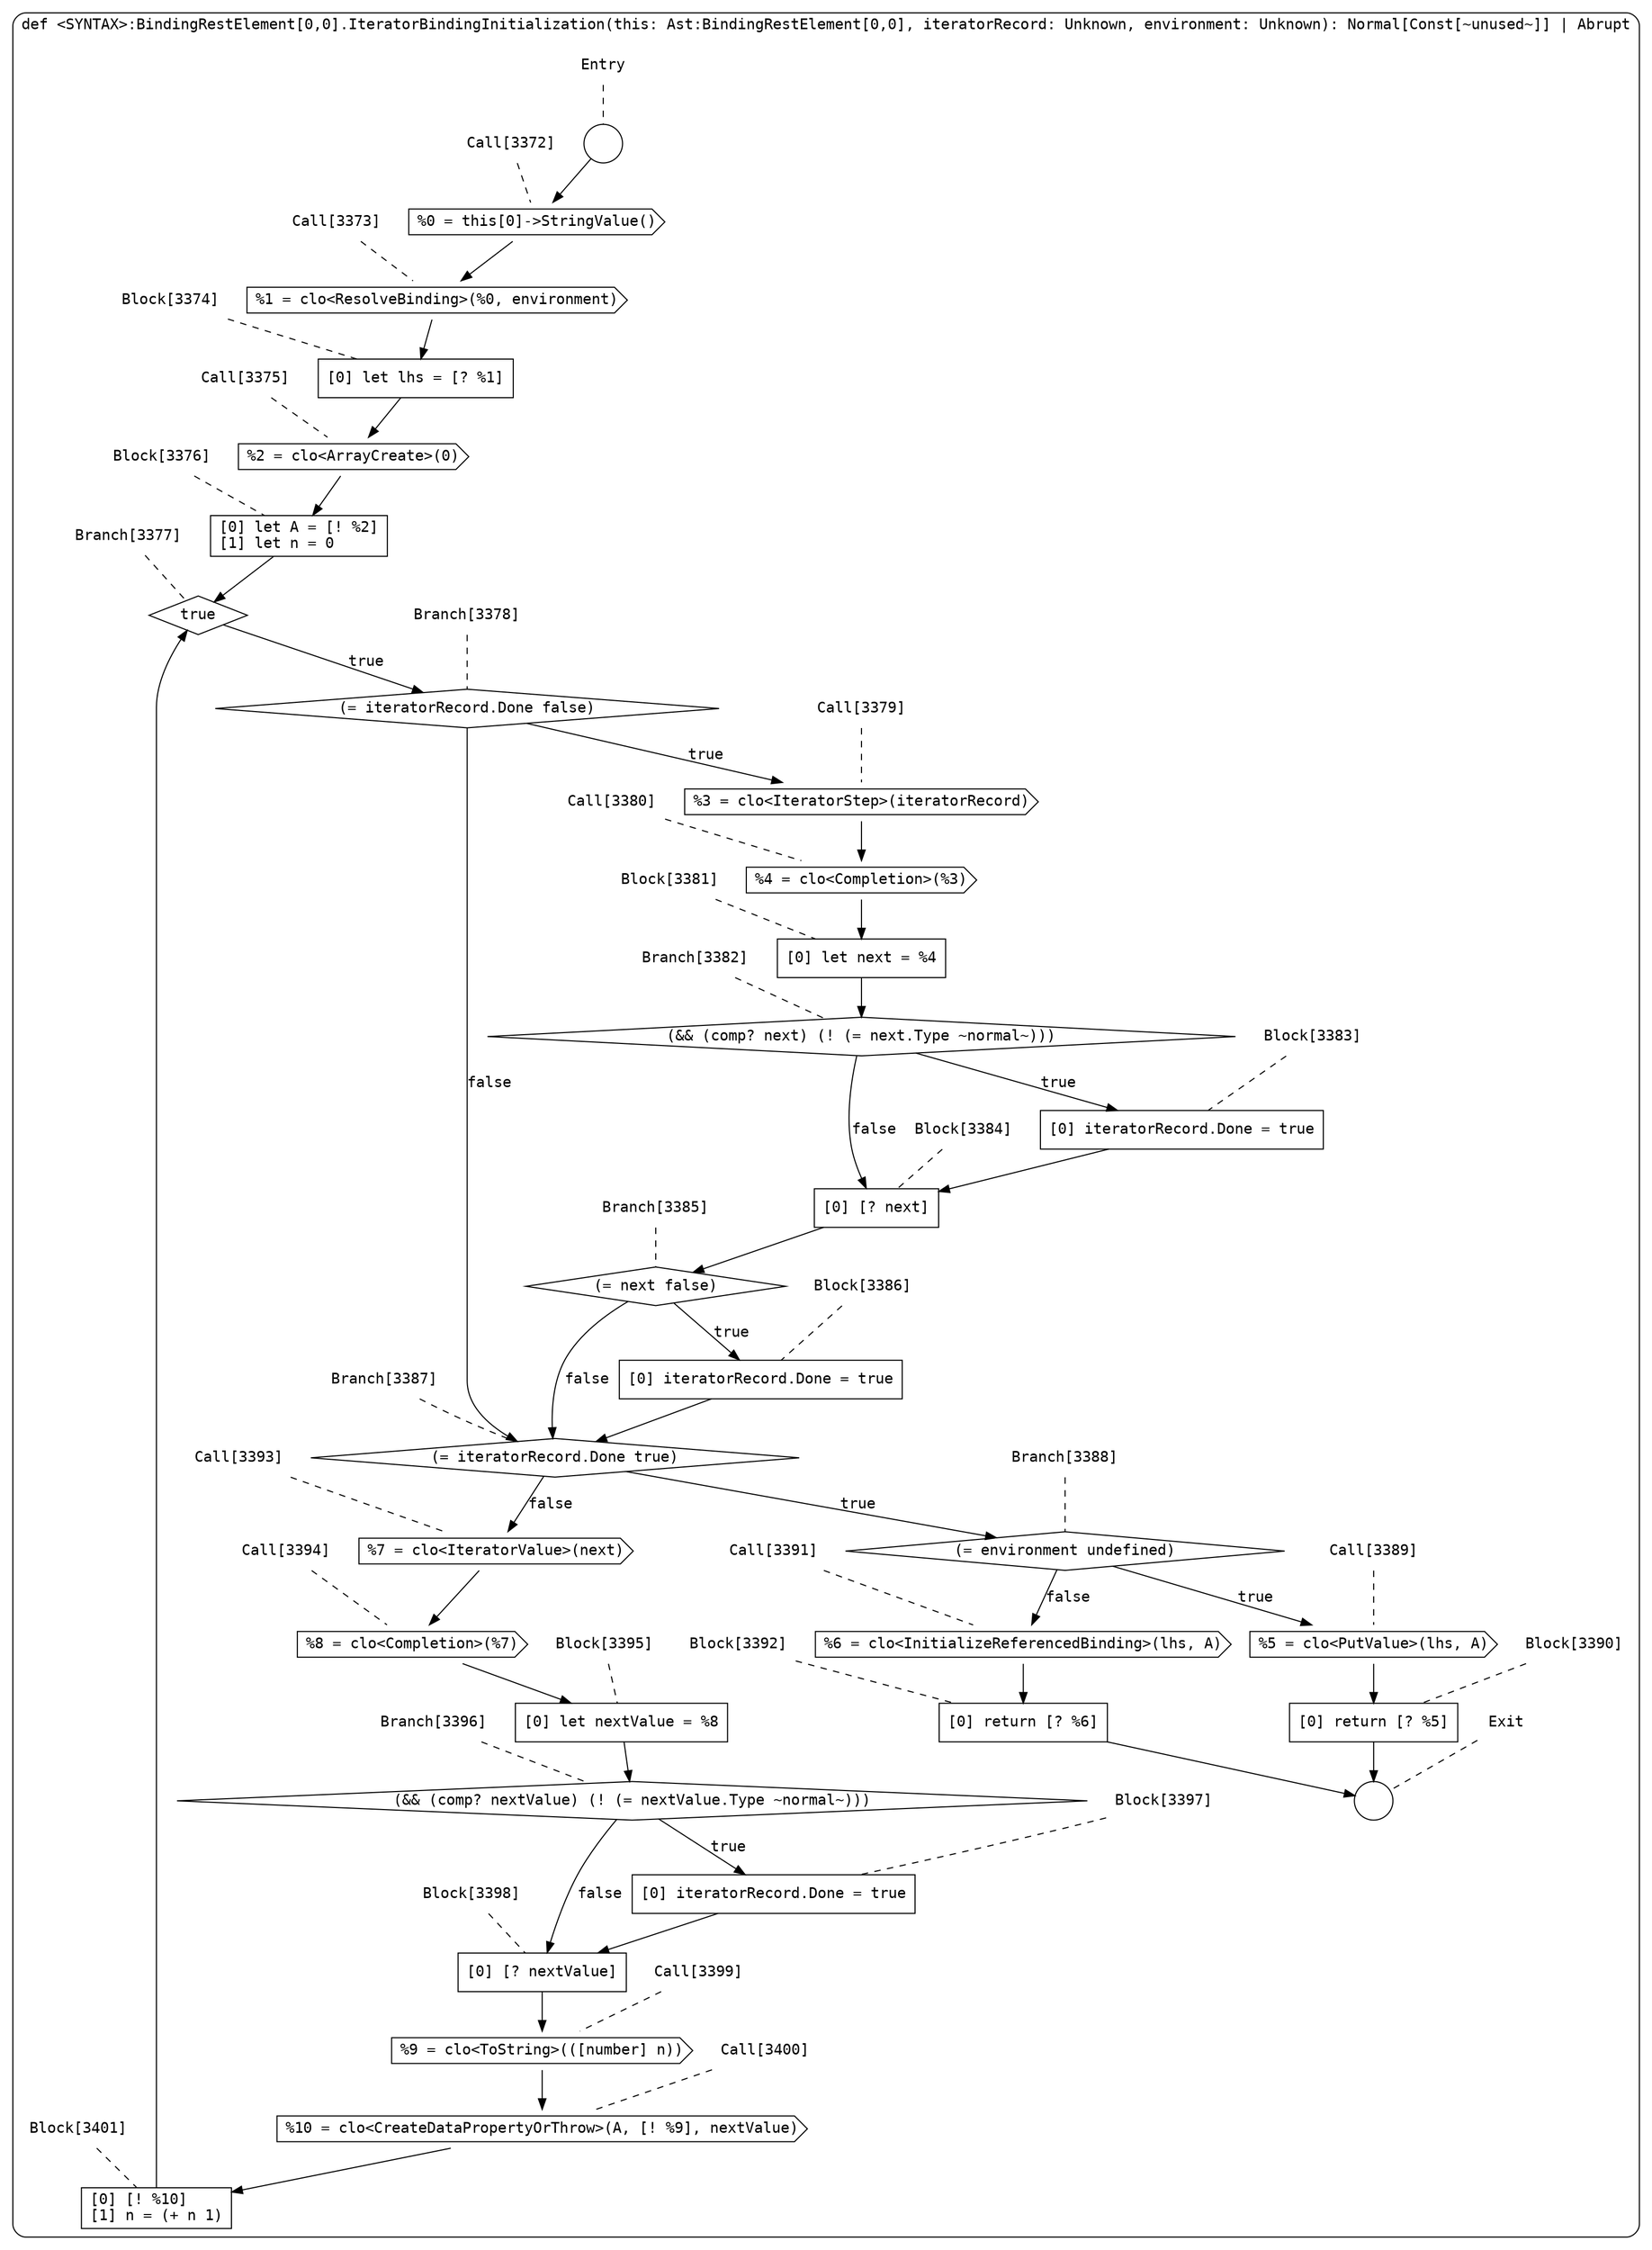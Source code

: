 digraph {
  graph [fontname = "Consolas"]
  node [fontname = "Consolas"]
  edge [fontname = "Consolas"]
  subgraph cluster869 {
    label = "def <SYNTAX>:BindingRestElement[0,0].IteratorBindingInitialization(this: Ast:BindingRestElement[0,0], iteratorRecord: Unknown, environment: Unknown): Normal[Const[~unused~]] | Abrupt"
    style = rounded
    cluster869_entry_name [shape=none, label=<<font color="black">Entry</font>>]
    cluster869_entry_name -> cluster869_entry [arrowhead=none, color="black", style=dashed]
    cluster869_entry [shape=circle label=" " color="black" fillcolor="white" style=filled]
    cluster869_entry -> node3372 [color="black"]
    cluster869_exit_name [shape=none, label=<<font color="black">Exit</font>>]
    cluster869_exit_name -> cluster869_exit [arrowhead=none, color="black", style=dashed]
    cluster869_exit [shape=circle label=" " color="black" fillcolor="white" style=filled]
    node3372_name [shape=none, label=<<font color="black">Call[3372]</font>>]
    node3372_name -> node3372 [arrowhead=none, color="black", style=dashed]
    node3372 [shape=cds, label=<<font color="black">%0 = this[0]-&gt;StringValue()</font>> color="black" fillcolor="white", style=filled]
    node3372 -> node3373 [color="black"]
    node3373_name [shape=none, label=<<font color="black">Call[3373]</font>>]
    node3373_name -> node3373 [arrowhead=none, color="black", style=dashed]
    node3373 [shape=cds, label=<<font color="black">%1 = clo&lt;ResolveBinding&gt;(%0, environment)</font>> color="black" fillcolor="white", style=filled]
    node3373 -> node3374 [color="black"]
    node3374_name [shape=none, label=<<font color="black">Block[3374]</font>>]
    node3374_name -> node3374 [arrowhead=none, color="black", style=dashed]
    node3374 [shape=box, label=<<font color="black">[0] let lhs = [? %1]<BR ALIGN="LEFT"/></font>> color="black" fillcolor="white", style=filled]
    node3374 -> node3375 [color="black"]
    node3375_name [shape=none, label=<<font color="black">Call[3375]</font>>]
    node3375_name -> node3375 [arrowhead=none, color="black", style=dashed]
    node3375 [shape=cds, label=<<font color="black">%2 = clo&lt;ArrayCreate&gt;(0)</font>> color="black" fillcolor="white", style=filled]
    node3375 -> node3376 [color="black"]
    node3376_name [shape=none, label=<<font color="black">Block[3376]</font>>]
    node3376_name -> node3376 [arrowhead=none, color="black", style=dashed]
    node3376 [shape=box, label=<<font color="black">[0] let A = [! %2]<BR ALIGN="LEFT"/>[1] let n = 0<BR ALIGN="LEFT"/></font>> color="black" fillcolor="white", style=filled]
    node3376 -> node3377 [color="black"]
    node3377_name [shape=none, label=<<font color="black">Branch[3377]</font>>]
    node3377_name -> node3377 [arrowhead=none, color="black", style=dashed]
    node3377 [shape=diamond, label=<<font color="black">true</font>> color="black" fillcolor="white", style=filled]
    node3377 -> node3378 [label=<<font color="black">true</font>> color="black"]
    node3378_name [shape=none, label=<<font color="black">Branch[3378]</font>>]
    node3378_name -> node3378 [arrowhead=none, color="black", style=dashed]
    node3378 [shape=diamond, label=<<font color="black">(= iteratorRecord.Done false)</font>> color="black" fillcolor="white", style=filled]
    node3378 -> node3379 [label=<<font color="black">true</font>> color="black"]
    node3378 -> node3387 [label=<<font color="black">false</font>> color="black"]
    node3379_name [shape=none, label=<<font color="black">Call[3379]</font>>]
    node3379_name -> node3379 [arrowhead=none, color="black", style=dashed]
    node3379 [shape=cds, label=<<font color="black">%3 = clo&lt;IteratorStep&gt;(iteratorRecord)</font>> color="black" fillcolor="white", style=filled]
    node3379 -> node3380 [color="black"]
    node3387_name [shape=none, label=<<font color="black">Branch[3387]</font>>]
    node3387_name -> node3387 [arrowhead=none, color="black", style=dashed]
    node3387 [shape=diamond, label=<<font color="black">(= iteratorRecord.Done true)</font>> color="black" fillcolor="white", style=filled]
    node3387 -> node3388 [label=<<font color="black">true</font>> color="black"]
    node3387 -> node3393 [label=<<font color="black">false</font>> color="black"]
    node3380_name [shape=none, label=<<font color="black">Call[3380]</font>>]
    node3380_name -> node3380 [arrowhead=none, color="black", style=dashed]
    node3380 [shape=cds, label=<<font color="black">%4 = clo&lt;Completion&gt;(%3)</font>> color="black" fillcolor="white", style=filled]
    node3380 -> node3381 [color="black"]
    node3388_name [shape=none, label=<<font color="black">Branch[3388]</font>>]
    node3388_name -> node3388 [arrowhead=none, color="black", style=dashed]
    node3388 [shape=diamond, label=<<font color="black">(= environment undefined)</font>> color="black" fillcolor="white", style=filled]
    node3388 -> node3389 [label=<<font color="black">true</font>> color="black"]
    node3388 -> node3391 [label=<<font color="black">false</font>> color="black"]
    node3393_name [shape=none, label=<<font color="black">Call[3393]</font>>]
    node3393_name -> node3393 [arrowhead=none, color="black", style=dashed]
    node3393 [shape=cds, label=<<font color="black">%7 = clo&lt;IteratorValue&gt;(next)</font>> color="black" fillcolor="white", style=filled]
    node3393 -> node3394 [color="black"]
    node3381_name [shape=none, label=<<font color="black">Block[3381]</font>>]
    node3381_name -> node3381 [arrowhead=none, color="black", style=dashed]
    node3381 [shape=box, label=<<font color="black">[0] let next = %4<BR ALIGN="LEFT"/></font>> color="black" fillcolor="white", style=filled]
    node3381 -> node3382 [color="black"]
    node3389_name [shape=none, label=<<font color="black">Call[3389]</font>>]
    node3389_name -> node3389 [arrowhead=none, color="black", style=dashed]
    node3389 [shape=cds, label=<<font color="black">%5 = clo&lt;PutValue&gt;(lhs, A)</font>> color="black" fillcolor="white", style=filled]
    node3389 -> node3390 [color="black"]
    node3391_name [shape=none, label=<<font color="black">Call[3391]</font>>]
    node3391_name -> node3391 [arrowhead=none, color="black", style=dashed]
    node3391 [shape=cds, label=<<font color="black">%6 = clo&lt;InitializeReferencedBinding&gt;(lhs, A)</font>> color="black" fillcolor="white", style=filled]
    node3391 -> node3392 [color="black"]
    node3394_name [shape=none, label=<<font color="black">Call[3394]</font>>]
    node3394_name -> node3394 [arrowhead=none, color="black", style=dashed]
    node3394 [shape=cds, label=<<font color="black">%8 = clo&lt;Completion&gt;(%7)</font>> color="black" fillcolor="white", style=filled]
    node3394 -> node3395 [color="black"]
    node3382_name [shape=none, label=<<font color="black">Branch[3382]</font>>]
    node3382_name -> node3382 [arrowhead=none, color="black", style=dashed]
    node3382 [shape=diamond, label=<<font color="black">(&amp;&amp; (comp? next) (! (= next.Type ~normal~)))</font>> color="black" fillcolor="white", style=filled]
    node3382 -> node3383 [label=<<font color="black">true</font>> color="black"]
    node3382 -> node3384 [label=<<font color="black">false</font>> color="black"]
    node3390_name [shape=none, label=<<font color="black">Block[3390]</font>>]
    node3390_name -> node3390 [arrowhead=none, color="black", style=dashed]
    node3390 [shape=box, label=<<font color="black">[0] return [? %5]<BR ALIGN="LEFT"/></font>> color="black" fillcolor="white", style=filled]
    node3390 -> cluster869_exit [color="black"]
    node3392_name [shape=none, label=<<font color="black">Block[3392]</font>>]
    node3392_name -> node3392 [arrowhead=none, color="black", style=dashed]
    node3392 [shape=box, label=<<font color="black">[0] return [? %6]<BR ALIGN="LEFT"/></font>> color="black" fillcolor="white", style=filled]
    node3392 -> cluster869_exit [color="black"]
    node3395_name [shape=none, label=<<font color="black">Block[3395]</font>>]
    node3395_name -> node3395 [arrowhead=none, color="black", style=dashed]
    node3395 [shape=box, label=<<font color="black">[0] let nextValue = %8<BR ALIGN="LEFT"/></font>> color="black" fillcolor="white", style=filled]
    node3395 -> node3396 [color="black"]
    node3383_name [shape=none, label=<<font color="black">Block[3383]</font>>]
    node3383_name -> node3383 [arrowhead=none, color="black", style=dashed]
    node3383 [shape=box, label=<<font color="black">[0] iteratorRecord.Done = true<BR ALIGN="LEFT"/></font>> color="black" fillcolor="white", style=filled]
    node3383 -> node3384 [color="black"]
    node3384_name [shape=none, label=<<font color="black">Block[3384]</font>>]
    node3384_name -> node3384 [arrowhead=none, color="black", style=dashed]
    node3384 [shape=box, label=<<font color="black">[0] [? next]<BR ALIGN="LEFT"/></font>> color="black" fillcolor="white", style=filled]
    node3384 -> node3385 [color="black"]
    node3396_name [shape=none, label=<<font color="black">Branch[3396]</font>>]
    node3396_name -> node3396 [arrowhead=none, color="black", style=dashed]
    node3396 [shape=diamond, label=<<font color="black">(&amp;&amp; (comp? nextValue) (! (= nextValue.Type ~normal~)))</font>> color="black" fillcolor="white", style=filled]
    node3396 -> node3397 [label=<<font color="black">true</font>> color="black"]
    node3396 -> node3398 [label=<<font color="black">false</font>> color="black"]
    node3385_name [shape=none, label=<<font color="black">Branch[3385]</font>>]
    node3385_name -> node3385 [arrowhead=none, color="black", style=dashed]
    node3385 [shape=diamond, label=<<font color="black">(= next false)</font>> color="black" fillcolor="white", style=filled]
    node3385 -> node3386 [label=<<font color="black">true</font>> color="black"]
    node3385 -> node3387 [label=<<font color="black">false</font>> color="black"]
    node3397_name [shape=none, label=<<font color="black">Block[3397]</font>>]
    node3397_name -> node3397 [arrowhead=none, color="black", style=dashed]
    node3397 [shape=box, label=<<font color="black">[0] iteratorRecord.Done = true<BR ALIGN="LEFT"/></font>> color="black" fillcolor="white", style=filled]
    node3397 -> node3398 [color="black"]
    node3398_name [shape=none, label=<<font color="black">Block[3398]</font>>]
    node3398_name -> node3398 [arrowhead=none, color="black", style=dashed]
    node3398 [shape=box, label=<<font color="black">[0] [? nextValue]<BR ALIGN="LEFT"/></font>> color="black" fillcolor="white", style=filled]
    node3398 -> node3399 [color="black"]
    node3386_name [shape=none, label=<<font color="black">Block[3386]</font>>]
    node3386_name -> node3386 [arrowhead=none, color="black", style=dashed]
    node3386 [shape=box, label=<<font color="black">[0] iteratorRecord.Done = true<BR ALIGN="LEFT"/></font>> color="black" fillcolor="white", style=filled]
    node3386 -> node3387 [color="black"]
    node3399_name [shape=none, label=<<font color="black">Call[3399]</font>>]
    node3399_name -> node3399 [arrowhead=none, color="black", style=dashed]
    node3399 [shape=cds, label=<<font color="black">%9 = clo&lt;ToString&gt;(([number] n))</font>> color="black" fillcolor="white", style=filled]
    node3399 -> node3400 [color="black"]
    node3400_name [shape=none, label=<<font color="black">Call[3400]</font>>]
    node3400_name -> node3400 [arrowhead=none, color="black", style=dashed]
    node3400 [shape=cds, label=<<font color="black">%10 = clo&lt;CreateDataPropertyOrThrow&gt;(A, [! %9], nextValue)</font>> color="black" fillcolor="white", style=filled]
    node3400 -> node3401 [color="black"]
    node3401_name [shape=none, label=<<font color="black">Block[3401]</font>>]
    node3401_name -> node3401 [arrowhead=none, color="black", style=dashed]
    node3401 [shape=box, label=<<font color="black">[0] [! %10]<BR ALIGN="LEFT"/>[1] n = (+ n 1)<BR ALIGN="LEFT"/></font>> color="black" fillcolor="white", style=filled]
    node3401 -> node3377 [color="black"]
  }
}